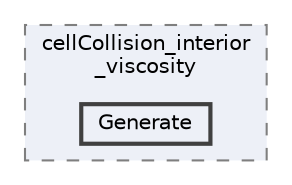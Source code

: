 digraph "examples/cellCollision_interior_viscosity/Generate"
{
 // LATEX_PDF_SIZE
  bgcolor="transparent";
  edge [fontname=Helvetica,fontsize=10,labelfontname=Helvetica,labelfontsize=10];
  node [fontname=Helvetica,fontsize=10,shape=box,height=0.2,width=0.4];
  compound=true
  subgraph clusterdir_db4a27203279aab228fef0f87ac9716c {
    graph [ bgcolor="#edf0f7", pencolor="grey50", label="cellCollision_interior\l_viscosity", fontname=Helvetica,fontsize=10 style="filled,dashed", URL="dir_db4a27203279aab228fef0f87ac9716c.html",tooltip=""]
  dir_f96169827532da10af4e0206e87fab32 [label="Generate", fillcolor="#edf0f7", color="grey25", style="filled,bold", URL="dir_f96169827532da10af4e0206e87fab32.html",tooltip=""];
  }
}

